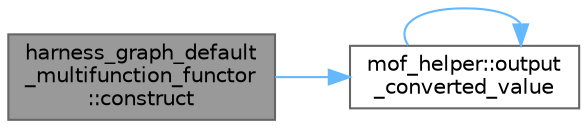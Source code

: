 digraph "harness_graph_default_multifunction_functor::construct"
{
 // LATEX_PDF_SIZE
  bgcolor="transparent";
  edge [fontname=Helvetica,fontsize=10,labelfontname=Helvetica,labelfontsize=10];
  node [fontname=Helvetica,fontsize=10,shape=box,height=0.2,width=0.4];
  rankdir="LR";
  Node1 [id="Node000001",label="harness_graph_default\l_multifunction_functor\l::construct",height=0.2,width=0.4,color="gray40", fillcolor="grey60", style="filled", fontcolor="black",tooltip=" "];
  Node1 -> Node2 [id="edge1_Node000001_Node000002",color="steelblue1",style="solid",tooltip=" "];
  Node2 [id="Node000002",label="mof_helper::output\l_converted_value",height=0.2,width=0.4,color="grey40", fillcolor="white", style="filled",URL="$structmof__helper.html#a77de4607930c7aeafb99b767877da2a4",tooltip=" "];
  Node2 -> Node2 [id="edge2_Node000002_Node000002",color="steelblue1",style="solid",tooltip=" "];
}
